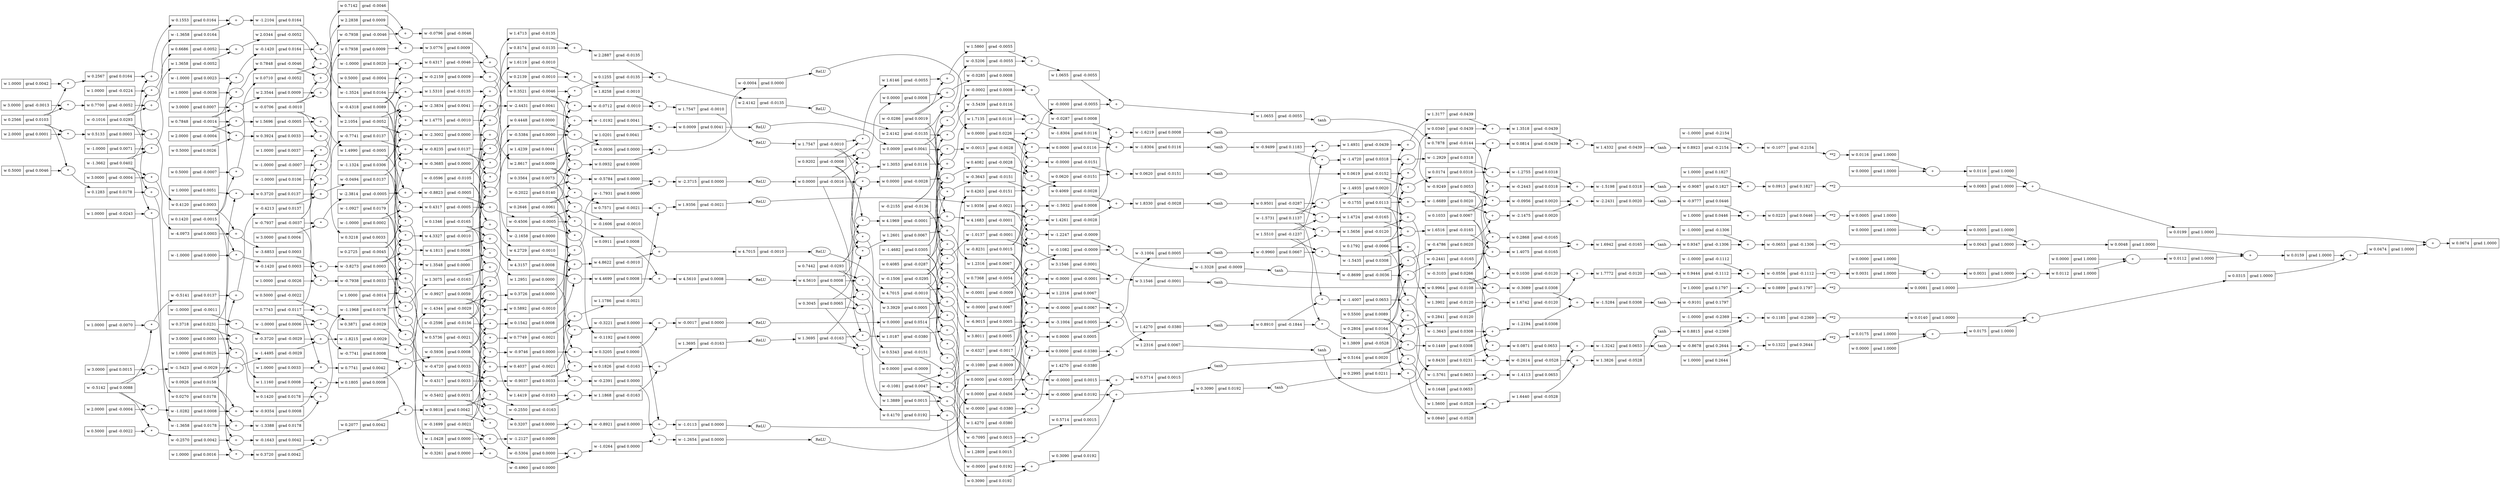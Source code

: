 digraph {
	graph [rankdir=LR]
	2252656607296 [label="{ w -1.0192 | grad 0.0041 }" shape=record]
	"2252656607296+" [label="+"]
	"2252656607296+" -> 2252656607296
	2252656738416 [label="{ w 1.4419 | grad -0.0163 }" shape=record]
	"2252656738416+" [label="+"]
	"2252656738416+" -> 2252656738416
	2252656476320 [label="{ w 0.0081 | grad 1.0000 }" shape=record]
	"2252656476320**2" [label="**2"]
	"2252656476320**2" -> 2252656476320
	2252656607536 [label="{ w 1.0201 | grad 0.0041 }" shape=record]
	"2252656607536*" [label="*"]
	"2252656607536*" -> 2252656607536
	2252653986144 [label="{ w 4.7015 | grad -0.0010 }" shape=record]
	"2252653986144ReLU" [label=ReLU]
	"2252653986144ReLU" -> 2252653986144
	2252656738656 [label="{ w -0.2550 | grad -0.0163 }" shape=record]
	"2252656738656*" [label="*"]
	"2252656738656*" -> 2252656738656
	2252656476560 [label="{ w 0.0112 | grad 1.0000 }" shape=record]
	"2252656476560+" [label="+"]
	"2252656476560+" -> 2252656476560
	2252653986288 [label="{ w -0.7095 | grad 0.0015 }" shape=record]
	"2252653986288*" [label="*"]
	"2252653986288*" -> 2252653986288
	2252656607776 [label="{ w 0.0009 | grad 0.0041 }" shape=record]
	"2252656607776+" [label="+"]
	"2252656607776+" -> 2252656607776
	2252656738896 [label="{ w 1.1868 | grad -0.0163 }" shape=record]
	"2252656738896+" [label="+"]
	"2252656738896+" -> 2252656738896
	2252656476800 [label="{ w 1.0000 | grad 0.0446 }" shape=record]
	2252656607872 [label="{ w 0.0009 | grad 0.0041 }" shape=record]
	"2252656607872ReLU" [label=ReLU]
	"2252656607872ReLU" -> 2252656607872
	2252656476896 [label="{ w 0.0223 | grad 0.0446 }" shape=record]
	"2252656476896+" [label="+"]
	"2252656476896+" -> 2252656476896
	2252656739136 [label="{ w 0.1826 | grad -0.0163 }" shape=record]
	"2252656739136*" [label="*"]
	"2252656739136*" -> 2252656739136
	2252653986720 [label="{ w 0.0000 | grad -0.0005 }" shape=record]
	"2252653986720ReLU" [label=ReLU]
	"2252653986720ReLU" -> 2252653986720
	2252653986768 [label="{ w 0.5714 | grad 0.0015 }" shape=record]
	"2252653986768+" [label="+"]
	"2252653986768+" -> 2252653986768
	2252656477136 [label="{ w 0.0005 | grad 1.0000 }" shape=record]
	"2252656477136**2" [label="**2"]
	"2252656477136**2" -> 2252656477136
	2252656608208 [label="{ w 0.5736 | grad -0.0021 }" shape=record]
	"2252656608208*" [label="*"]
	"2252656608208*" -> 2252656608208
	2252656739376 [label="{ w 1.3695 | grad -0.0163 }" shape=record]
	"2252656739376+" [label="+"]
	"2252656739376+" -> 2252656739376
	2252656739472 [label="{ w 1.3695 | grad -0.0163 }" shape=record]
	"2252656739472ReLU" [label=ReLU]
	"2252656739472ReLU" -> 2252656739472
	2252656477376 [label="{ w 0.0000 | grad 1.0000 }" shape=record]
	2252656608448 [label="{ w 0.4037 | grad -0.0021 }" shape=record]
	"2252656608448+" [label="+"]
	"2252656608448+" -> 2252656608448
	2252653987104 [label="{ w 4.7015 | grad -0.0010 }" shape=record]
	"2252653987104+" [label="+"]
	"2252653987104+" -> 2252653987104
	2252656477472 [label="{ w 0.0005 | grad 1.0000 }" shape=record]
	"2252656477472+" [label="+"]
	"2252656477472+" -> 2252656477472
	2252653987200 [label="{ w 4.3327 | grad -0.0010 }" shape=record]
	"2252653987200*" [label="*"]
	"2252653987200*" -> 2252653987200
	2252656608688 [label="{ w 0.7749 | grad -0.0021 }" shape=record]
	"2252656608688*" [label="*"]
	"2252656608688*" -> 2252656608688
	2252656739808 [label="{ w 1.3548 | grad 0.0000 }" shape=record]
	"2252656739808*" [label="*"]
	"2252656739808*" -> 2252656739808
	2252653987344 [label="{ w -1.5435 | grad 0.0308 }" shape=record]
	"2252653987344*" [label="*"]
	"2252653987344*" -> 2252653987344
	2252656477712 [label="{ w -1.0000 | grad -0.1306 }" shape=record]
	2252656477808 [label="{ w -0.0653 | grad -0.1306 }" shape=record]
	"2252656477808+" [label="+"]
	"2252656477808+" -> 2252656477808
	2252653987488 [label="{ w 1.4990 | grad -0.0005 }" shape=record]
	"2252653987488+" [label="+"]
	"2252653987488+" -> 2252653987488
	2252656608928 [label="{ w 1.1786 | grad -0.0021 }" shape=record]
	"2252656608928+" [label="+"]
	"2252656608928+" -> 2252656608928
	2252656740048 [label="{ w 1.2951 | grad 0.0000 }" shape=record]
	"2252656740048+" [label="+"]
	"2252656740048+" -> 2252656740048
	2252653987680 [label="{ w -0.0000 | grad 0.0015 }" shape=record]
	"2252653987680*" [label="*"]
	"2252653987680*" -> 2252653987680
	2252656478048 [label="{ w 0.0043 | grad 1.0000 }" shape=record]
	"2252656478048**2" [label="**2"]
	"2252656478048**2" -> 2252656478048
	2252656609168 [label="{ w 0.7571 | grad -0.0021 }" shape=record]
	"2252656609168*" [label="*"]
	"2252656609168*" -> 2252656609168
	2252656740288 [label="{ w -0.9746 | grad 0.0000 }" shape=record]
	"2252656740288*" [label="*"]
	"2252656740288*" -> 2252656740288
	2252653987920 [label="{ w 1.3889 | grad 0.0015 }" shape=record]
	"2252653987920*" [label="*"]
	"2252653987920*" -> 2252653987920
	2252656478288 [label="{ w 0.0048 | grad 1.0000 }" shape=record]
	"2252656478288+" [label="+"]
	"2252656478288+" -> 2252656478288
	2252653987968 [label="{ w 3.3929 | grad 0.0005 }" shape=record]
	"2252653987968*" [label="*"]
	"2252653987968*" -> 2252653987968
	2252656609408 [label="{ w 1.9356 | grad -0.0021 }" shape=record]
	"2252656609408+" [label="+"]
	"2252656609408+" -> 2252656609408
	2252656740528 [label="{ w 0.3205 | grad 0.0000 }" shape=record]
	"2252656740528+" [label="+"]
	"2252656740528+" -> 2252656740528
	2252656609504 [label="{ w 1.9356 | grad -0.0021 }" shape=record]
	"2252656609504ReLU" [label=ReLU]
	"2252656609504ReLU" -> 2252656609504
	2252653988160 [label="{ w 4.1813 | grad 0.0008 }" shape=record]
	"2252653988160*" [label="*"]
	"2252653988160*" -> 2252653988160
	2252656478528 [label="{ w 1.0000 | grad 0.2644 }" shape=record]
	2252656740768 [label="{ w -0.3221 | grad 0.0000 }" shape=record]
	"2252656740768*" [label="*"]
	"2252656740768*" -> 2252656740768
	2252656478624 [label="{ w 0.1322 | grad 0.2644 }" shape=record]
	"2252656478624+" [label="+"]
	"2252656478624+" -> 2252656478624
	2252653988304 [label="{ w -0.8921 | grad 0.0000 }" shape=record]
	"2252653988304+" [label="+"]
	"2252653988304+" -> 2252653988304
	2252653988352 [label="{ w -1.0000 | grad 0.0002 }" shape=record]
	2252653988400 [label="{ w -1.0113 | grad 0.0000 }" shape=record]
	"2252653988400+" [label="+"]
	"2252653988400+" -> 2252653988400
	2252656609840 [label="{ w 0.0000 | grad -0.0028 }" shape=record]
	"2252656609840*" [label="*"]
	"2252656609840*" -> 2252656609840
	2252656741008 [label="{ w -0.0017 | grad 0.0000 }" shape=record]
	"2252656741008+" [label="+"]
	"2252656741008+" -> 2252656741008
	2252656478864 [label="{ w 0.0175 | grad 1.0000 }" shape=record]
	"2252656478864**2" [label="**2"]
	"2252656478864**2" -> 2252656478864
	2252652776128 [label="{ w 0.2646 | grad -0.0061 }" shape=record]
	2252656741104 [label="{ w 0.0000 | grad 0.0514 }" shape=record]
	"2252656741104ReLU" [label=ReLU]
	"2252656741104ReLU" -> 2252656741104
	2252656610080 [label="{ w 0.4082 | grad -0.0028 }" shape=record]
	"2252656610080+" [label="+"]
	"2252656610080+" -> 2252656610080
	2252656479104 [label="{ w 0.0000 | grad 1.0000 }" shape=record]
	2252653988832 [label="{ w 0.9444 | grad -0.1112 }" shape=record]
	"2252653988832tanh" [label=tanh]
	"2252653988832tanh" -> 2252653988832
	2252656479200 [label="{ w 0.0175 | grad 1.0000 }" shape=record]
	"2252656479200+" [label="+"]
	"2252656479200+" -> 2252656479200
	2252656610320 [label="{ w -0.0013 | grad -0.0028 }" shape=record]
	"2252656610320*" [label="*"]
	"2252656610320*" -> 2252656610320
	2252656741440 [label="{ w -0.3261 | grad 0.0000 }" shape=record]
	"2252656741440*" [label="*"]
	"2252656741440*" -> 2252656741440
	2252652776656 [label="{ w 0.2725 | grad -0.0045 }" shape=record]
	2252656479440 [label="{ w -1.0000 | grad -0.2369 }" shape=record]
	2252656610560 [label="{ w 0.4069 | grad -0.0028 }" shape=record]
	"2252656610560+" [label="+"]
	"2252656610560+" -> 2252656610560
	2252653989168 [label="{ w 4.2729 | grad -0.0010 }" shape=record]
	"2252653989168+" [label="+"]
	"2252653989168+" -> 2252653989168
	2252656479536 [label="{ w -0.1185 | grad -0.2369 }" shape=record]
	"2252656479536+" [label="+"]
	"2252656479536+" -> 2252656479536
	2252656741680 [label="{ w -0.4960 | grad 0.0000 }" shape=record]
	"2252656741680+" [label="+"]
	"2252656741680+" -> 2252656741680
	2252656610800 [label="{ w 1.4261 | grad -0.0028 }" shape=record]
	"2252656610800*" [label="*"]
	"2252656610800*" -> 2252656610800
	2252656479776 [label="{ w 0.0140 | grad 1.0000 }" shape=record]
	"2252656479776**2" [label="**2"]
	"2252656479776**2" -> 2252656479776
	2252656741920 [label="{ w -0.5304 | grad 0.0000 }" shape=record]
	"2252656741920*" [label="*"]
	"2252656741920*" -> 2252656741920
	2252653989456 [label="{ w 0.9964 | grad -0.0108 }" shape=record]
	"2252653989456tanh" [label=tanh]
	"2252653989456tanh" -> 2252653989456
	2252656611040 [label="{ w 1.8330 | grad -0.0028 }" shape=record]
	"2252656611040+" [label="+"]
	"2252656611040+" -> 2252656611040
	2252656480016 [label="{ w 0.0315 | grad 1.0000 }" shape=record]
	"2252656480016+" [label="+"]
	"2252656480016+" -> 2252656480016
	2252656742160 [label="{ w -1.0264 | grad 0.0000 }" shape=record]
	"2252656742160+" [label="+"]
	"2252656742160+" -> 2252656742160
	2252656611184 [label="{ w 0.9501 | grad -0.0287 }" shape=record]
	"2252656611184tanh" [label=tanh]
	"2252656611184tanh" -> 2252656611184
	2252656480256 [label="{ w -1.0000 | grad -0.2154 }" shape=record]
	2252656742400 [label="{ w -0.2391 | grad 0.0000 }" shape=record]
	"2252656742400*" [label="*"]
	"2252656742400*" -> 2252656742400
	2252656480352 [label="{ w -0.1077 | grad -0.2154 }" shape=record]
	"2252656480352+" [label="+"]
	"2252656480352+" -> 2252656480352
	2252656611520 [label="{ w 0.0000 | grad -0.0009 }" shape=record]
	"2252656611520*" [label="*"]
	"2252656611520*" -> 2252656611520
	2252656742640 [label="{ w -1.2654 | grad 0.0000 }" shape=record]
	"2252656742640+" [label="+"]
	"2252656742640+" -> 2252656742640
	2252653990176 [label="{ w -1.0137 | grad -0.0001 }" shape=record]
	"2252653990176*" [label="*"]
	"2252653990176*" -> 2252653990176
	2252656480592 [label="{ w 0.0116 | grad 1.0000 }" shape=record]
	"2252656480592**2" [label="**2"]
	"2252656480592**2" -> 2252656480592
	2252656742736 [label="{ w 0.0000 | grad -0.0456 }" shape=record]
	"2252656742736ReLU" [label=ReLU]
	"2252656742736ReLU" -> 2252656742736
	2252656611760 [label="{ w -0.1080 | grad -0.0009 }" shape=record]
	"2252656611760+" [label="+"]
	"2252656611760+" -> 2252656611760
	2252656480832 [label="{ w 0.0000 | grad 1.0000 }" shape=record]
	2252653990464 [label="{ w 4.1683 | grad -0.0001 }" shape=record]
	"2252653990464+" [label="+"]
	"2252653990464+" -> 2252653990464
	2252656480928 [label="{ w 0.0116 | grad 1.0000 }" shape=record]
	"2252656480928+" [label="+"]
	"2252656480928+" -> 2252656480928
	2252656612000 [label="{ w -0.0001 | grad -0.0009 }" shape=record]
	"2252656612000*" [label="*"]
	"2252656612000*" -> 2252656612000
	2252656743072 [label="{ w 1.0187 | grad -0.0380 }" shape=record]
	"2252656743072*" [label="*"]
	"2252656743072*" -> 2252656743072
	2252653990656 [label="{ w -0.8823 | grad -0.0005 }" shape=record]
	"2252653990656+" [label="+"]
	"2252653990656+" -> 2252653990656
	2252653990704 [label="{ w -0.9960 | grad 0.0667 }" shape=record]
	"2252653990704tanh" [label=tanh]
	"2252653990704tanh" -> 2252653990704
	2252656481168 [label="{ w 1.0000 | grad 0.1827 }" shape=record]
	2252656612240 [label="{ w -0.1082 | grad -0.0009 }" shape=record]
	"2252656612240+" [label="+"]
	"2252656612240+" -> 2252656612240
	2252656743312 [label="{ w 1.4270 | grad -0.0380 }" shape=record]
	"2252656743312+" [label="+"]
	"2252656743312+" -> 2252656743312
	2252652778480 [label="{ w 0.3564 | grad 0.0073 }" shape=record]
	2252656481264 [label="{ w 0.0913 | grad 0.1827 }" shape=record]
	"2252656481264+" [label="+"]
	"2252656481264+" -> 2252656481264
	2252656612480 [label="{ w -1.2247 | grad -0.0009 }" shape=record]
	"2252656612480*" [label="*"]
	"2252656612480*" -> 2252656612480
	2252656743552 [label="{ w -0.0000 | grad -0.0380 }" shape=record]
	"2252656743552*" [label="*"]
	"2252656743552*" -> 2252656743552
	2252656481504 [label="{ w 0.0083 | grad 1.0000 }" shape=record]
	"2252656481504**2" [label="**2"]
	"2252656481504**2" -> 2252656481504
	2252656612720 [label="{ w -1.3328 | grad -0.0009 }" shape=record]
	"2252656612720+" [label="+"]
	"2252656612720+" -> 2252656612720
	2252656743792 [label="{ w 1.4270 | grad -0.0380 }" shape=record]
	"2252656743792+" [label="+"]
	"2252656743792+" -> 2252656743792
	2252656481744 [label="{ w 0.0199 | grad 1.0000 }" shape=record]
	"2252656481744+" [label="+"]
	"2252656481744+" -> 2252656481744
	2252656612864 [label="{ w -0.8699 | grad -0.0036 }" shape=record]
	"2252656612864tanh" [label=tanh]
	"2252656612864tanh" -> 2252656612864
	2252656481840 [label="{ w 0.0000 | grad 1.0000 }" shape=record]
	2252656744032 [label="{ w 0.0000 | grad -0.0380 }" shape=record]
	"2252656744032*" [label="*"]
	"2252656744032*" -> 2252656744032
	2252656481936 [label="{ w 0.0112 | grad 1.0000 }" shape=record]
	"2252656481936+" [label="+"]
	"2252656481936+" -> 2252656481936
	2252653991664 [label="{ w 3.8011 | grad 0.0005 }" shape=record]
	"2252653991664+" [label="+"]
	"2252653991664+" -> 2252653991664
	2252656613200 [label="{ w 0.0000 | grad 0.0008 }" shape=record]
	"2252656613200*" [label="*"]
	"2252656613200*" -> 2252656613200
	2252656744272 [label="{ w 1.4270 | grad -0.0380 }" shape=record]
	"2252656744272+" [label="+"]
	"2252656744272+" -> 2252656744272
	2252656482176 [label="{ w 0.0159 | grad 1.0000 }" shape=record]
	"2252656482176+" [label="+"]
	"2252656482176+" -> 2252656482176
	2252656744416 [label="{ w 0.8910 | grad -0.1844 }" shape=record]
	"2252656744416tanh" [label=tanh]
	"2252656744416tanh" -> 2252656744416
	2252656613440 [label="{ w -0.0285 | grad 0.0008 }" shape=record]
	"2252656613440+" [label="+"]
	"2252656613440+" -> 2252656613440
	2252656482416 [label="{ w 0.0474 | grad 1.0000 }" shape=record]
	"2252656482416+" [label="+"]
	"2252656482416+" -> 2252656482416
	2252653992096 [label="{ w 0.1449 | grad 0.0308 }" shape=record]
	"2252653992096*" [label="*"]
	"2252653992096*" -> 2252653992096
	2252653992144 [label="{ w 3.0000 | grad 0.0004 }" shape=record]
	2252656613680 [label="{ w -0.0002 | grad 0.0008 }" shape=record]
	"2252656613680*" [label="*"]
	"2252656613680*" -> 2252656613680
	2252656744752 [label="{ w 0.4170 | grad 0.0192 }" shape=record]
	"2252656744752*" [label="*"]
	"2252656744752*" -> 2252656744752
	2252656482656 [label="{ w 0.0674 | grad 1.0000 }" shape=record]
	"2252656482656+" [label="+"]
	"2252656482656+" -> 2252656482656
	2252653992336 [label="{ w -1.0428 | grad 0.0000 }" shape=record]
	"2252653992336*" [label="*"]
	"2252653992336*" -> 2252653992336
	2252653992384 [label="{ w 1.6742 | grad -0.0120 }" shape=record]
	"2252653992384+" [label="+"]
	"2252653992384+" -> 2252653992384
	2252656613920 [label="{ w -0.0287 | grad 0.0008 }" shape=record]
	"2252656613920+" [label="+"]
	"2252656613920+" -> 2252656613920
	2252656744992 [label="{ w 0.3090 | grad 0.0192 }" shape=record]
	"2252656744992+" [label="+"]
	"2252656744992+" -> 2252656744992
	2252652780112 [label="{ w -1.1324 | grad 0.0306 }" shape=record]
	2252653992576 [label="{ w 3.0000 | grad -0.0013 }" shape=record]
	2252656614160 [label="{ w -1.5932 | grad 0.0008 }" shape=record]
	"2252656614160*" [label="*"]
	"2252656614160*" -> 2252656614160
	2252656745232 [label="{ w -0.0000 | grad 0.0192 }" shape=record]
	"2252656745232*" [label="*"]
	"2252656745232*" -> 2252656745232
	2252653992912 [label="{ w 0.2841 | grad -0.0120 }" shape=record]
	"2252653992912*" [label="*"]
	"2252653992912*" -> 2252653992912
	2252656614400 [label="{ w -1.6219 | grad 0.0008 }" shape=record]
	"2252656614400+" [label="+"]
	"2252656614400+" -> 2252656614400
	2252656745472 [label="{ w 0.3090 | grad 0.0192 }" shape=record]
	"2252656745472+" [label="+"]
	"2252656745472+" -> 2252656745472
	2252653993056 [label="{ w 3.1546 | grad -0.0001 }" shape=record]
	"2252653993056+" [label="+"]
	"2252653993056+" -> 2252653993056
	2252656614544 [label="{ w -0.9249 | grad 0.0053 }" shape=record]
	"2252656614544tanh" [label=tanh]
	"2252656614544tanh" -> 2252656614544
	2252653993200 [label="{ w -3.1004 | grad 0.0005 }" shape=record]
	"2252653993200+" [label="+"]
	"2252653993200+" -> 2252653993200
	2252656745712 [label="{ w -0.0000 | grad 0.0192 }" shape=record]
	"2252656745712*" [label="*"]
	"2252656745712*" -> 2252656745712
	2252652780880 [label="{ w 0.1346 | grad -0.0165 }" shape=record]
	2252653993344 [label="{ w 4.5610 | grad 0.0008 }" shape=record]
	"2252653993344ReLU" [label=ReLU]
	"2252653993344ReLU" -> 2252653993344
	2252656614880 [label="{ w -1.4935 | grad 0.0020 }" shape=record]
	"2252656614880*" [label="*"]
	"2252656614880*" -> 2252656614880
	2252656745952 [label="{ w 0.3090 | grad 0.0192 }" shape=record]
	"2252656745952+" [label="+"]
	"2252656745952+" -> 2252656745952
	2252653993584 [label="{ w 0.0000 | grad 0.0005 }" shape=record]
	"2252653993584*" [label="*"]
	"2252653993584*" -> 2252653993584
	2252656746096 [label="{ w 0.2995 | grad 0.0211 }" shape=record]
	"2252656746096tanh" [label=tanh]
	"2252656746096tanh" -> 2252656746096
	2252656615120 [label="{ w -1.6689 | grad 0.0020 }" shape=record]
	"2252656615120+" [label="+"]
	"2252656615120+" -> 2252656615120
	2252656615360 [label="{ w -0.4786 | grad 0.0020 }" shape=record]
	"2252656615360*" [label="*"]
	"2252656615360*" -> 2252656615360
	2252656746432 [label="{ w 1.2601 | grad 0.0067 }" shape=record]
	"2252656746432*" [label="*"]
	"2252656746432*" -> 2252656746432
	2252656615600 [label="{ w -2.1475 | grad 0.0020 }" shape=record]
	"2252656615600+" [label="+"]
	"2252656615600+" -> 2252656615600
	2252656746672 [label="{ w 1.2316 | grad 0.0067 }" shape=record]
	"2252656746672+" [label="+"]
	"2252656746672+" -> 2252656746672
	2252653994208 [label="{ w 0.5714 | grad 0.0015 }" shape=record]
	"2252653994208+" [label="+"]
	"2252653994208+" -> 2252653994208
	2252653994400 [label="{ w -1.3643 | grad 0.0308 }" shape=record]
	"2252653994400+" [label="+"]
	"2252653994400+" -> 2252653994400
	2252656615840 [label="{ w -0.0956 | grad 0.0020 }" shape=record]
	"2252656615840*" [label="*"]
	"2252656615840*" -> 2252656615840
	2252656746912 [label="{ w -0.0000 | grad 0.0067 }" shape=record]
	"2252656746912*" [label="*"]
	"2252656746912*" -> 2252656746912
	2252653994544 [label="{ w 1.7772 | grad -0.0120 }" shape=record]
	"2252653994544+" [label="+"]
	"2252653994544+" -> 2252653994544
	2252656616080 [label="{ w -2.2431 | grad 0.0020 }" shape=record]
	"2252656616080+" [label="+"]
	"2252656616080+" -> 2252656616080
	2252656747152 [label="{ w 1.2316 | grad 0.0067 }" shape=record]
	"2252656747152+" [label="+"]
	"2252656747152+" -> 2252656747152
	2252653994736 [label="{ w 4.3157 | grad 0.0008 }" shape=record]
	"2252653994736+" [label="+"]
	"2252653994736+" -> 2252653994736
	2252653994784 [label="{ w 4.4699 | grad 0.0008 }" shape=record]
	"2252653994784+" [label="+"]
	"2252653994784+" -> 2252653994784
	2252656616224 [label="{ w -0.9777 | grad 0.0446 }" shape=record]
	"2252656616224tanh" [label=tanh]
	"2252656616224tanh" -> 2252656616224
	2252656747392 [label="{ w -0.0000 | grad 0.0067 }" shape=record]
	"2252656747392*" [label="*"]
	"2252656747392*" -> 2252656747392
	2252652782512 [label="{ w -0.9927 | grad 0.0059 }" shape=record]
	2252656583648 [label="{ w 0.6686 | grad -0.0052 }" shape=record]
	"2252656583648+" [label="+"]
	"2252656583648+" -> 2252656583648
	2252656616560 [label="{ w 1.4724 | grad -0.0165 }" shape=record]
	"2252656616560*" [label="*"]
	"2252656616560*" -> 2252656616560
	2252656747632 [label="{ w 1.2316 | grad 0.0067 }" shape=record]
	"2252656747632+" [label="+"]
	"2252656747632+" -> 2252656747632
	2252656583888 [label="{ w -1.0000 | grad 0.0071 }" shape=record]
	2252656747776 [label="{ w 0.8430 | grad 0.0231 }" shape=record]
	"2252656747776tanh" [label=tanh]
	"2252656747776tanh" -> 2252656747776
	2252656583984 [label="{ w 1.3658 | grad -0.0052 }" shape=record]
	"2252656583984*" [label="*"]
	"2252656583984*" -> 2252656583984
	2252656616800 [label="{ w 1.6516 | grad -0.0165 }" shape=record]
	"2252656616800+" [label="+"]
	"2252656616800+" -> 2252656616800
	2252653995504 [label="{ w 1.3902 | grad -0.0120 }" shape=record]
	"2252653995504+" [label="+"]
	"2252653995504+" -> 2252653995504
	2252656584224 [label="{ w 2.0344 | grad -0.0052 }" shape=record]
	"2252656584224+" [label="+"]
	"2252656584224+" -> 2252656584224
	2252653995600 [label="{ w 4.1969 | grad -0.0001 }" shape=record]
	"2252653995600*" [label="*"]
	"2252653995600*" -> 2252653995600
	2252656617040 [label="{ w -0.2441 | grad -0.0165 }" shape=record]
	"2252656617040*" [label="*"]
	"2252656617040*" -> 2252656617040
	2252656748112 [label="{ w -1.4007 | grad 0.0653 }" shape=record]
	"2252656748112*" [label="*"]
	"2252656748112*" -> 2252656748112
	2252656584464 [label="{ w 0.5000 | grad -0.0007 }" shape=record]
	2252656617280 [label="{ w 1.4075 | grad -0.0165 }" shape=record]
	"2252656617280+" [label="+"]
	"2252656617280+" -> 2252656617280
	2252656748352 [label="{ w -1.5761 | grad 0.0653 }" shape=record]
	"2252656748352+" [label="+"]
	"2252656748352+" -> 2252656748352
	2252653995888 [label="{ w 1.5656 | grad -0.0120 }" shape=record]
	"2252653995888*" [label="*"]
	"2252653995888*" -> 2252653995888
	2252656584560 [label="{ w 0.0710 | grad -0.0052 }" shape=record]
	"2252656584560*" [label="*"]
	"2252656584560*" -> 2252656584560
	2252656617520 [label="{ w 0.2868 | grad -0.0165 }" shape=record]
	"2252656617520*" [label="*"]
	"2252656617520*" -> 2252656617520
	2252656748592 [label="{ w 0.1648 | grad 0.0653 }" shape=record]
	"2252656748592*" [label="*"]
	"2252656748592*" -> 2252656748592
	2252656584800 [label="{ w 2.1054 | grad -0.0052 }" shape=record]
	"2252656584800+" [label="+"]
	"2252656584800+" -> 2252656584800
	2252653996176 [label="{ w -2.3814 | grad -0.0005 }" shape=record]
	"2252653996176*" [label="*"]
	"2252653996176*" -> 2252653996176
	2252656617760 [label="{ w 1.6942 | grad -0.0165 }" shape=record]
	"2252656617760+" [label="+"]
	"2252656617760+" -> 2252656617760
	2252656748832 [label="{ w -1.4113 | grad 0.0653 }" shape=record]
	"2252656748832+" [label="+"]
	"2252656748832+" -> 2252656748832
	2252656585040 [label="{ w 3.0000 | grad 0.0015 }" shape=record]
	2252656585136 [label="{ w -1.5423 | grad -0.0029 }" shape=record]
	"2252656585136*" [label="*"]
	"2252656585136*" -> 2252656585136
	2252656617904 [label="{ w 0.9347 | grad -0.1306 }" shape=record]
	"2252656617904tanh" [label=tanh]
	"2252656617904tanh" -> 2252656617904
	2252656749072 [label="{ w 0.0871 | grad 0.0653 }" shape=record]
	"2252656749072*" [label="*"]
	"2252656749072*" -> 2252656749072
	2252652784192 [label="{ w -0.5402 | grad 0.0031 }" shape=record]
	2252656585376 [label="{ w -1.4495 | grad -0.0029 }" shape=record]
	"2252656585376+" [label="+"]
	"2252656585376+" -> 2252656585376
	2252656618240 [label="{ w 0.5000 | grad 0.0046 }" shape=record]
	2252656749312 [label="{ w -1.3242 | grad 0.0653 }" shape=record]
	"2252656749312+" [label="+"]
	"2252656749312+" -> 2252656749312
	2252656618336 [label="{ w 0.1283 | grad 0.0178 }" shape=record]
	"2252656618336*" [label="*"]
	"2252656618336*" -> 2252656618336
	2252656585616 [label="{ w -1.0000 | grad -0.0011 }" shape=record]
	2252656749456 [label="{ w -0.8678 | grad 0.2644 }" shape=record]
	"2252656749456tanh" [label=tanh]
	"2252656749456tanh" -> 2252656749456
	2252656585712 [label="{ w -0.3720 | grad -0.0029 }" shape=record]
	"2252656585712*" [label="*"]
	"2252656585712*" -> 2252656585712
	2252653997040 [label="{ w 0.7700 | grad -0.0052 }" shape=record]
	"2252653997040*" [label="*"]
	"2252653997040*" -> 2252653997040
	2252656618576 [label="{ w 0.0270 | grad 0.0178 }" shape=record]
	"2252656618576+" [label="+"]
	"2252656618576+" -> 2252656618576
	2252653997280 [label="{ w 0.5892 | grad -0.0010 }" shape=record]
	"2252653997280*" [label="*"]
	"2252653997280*" -> 2252653997280
	2252656585952 [label="{ w -1.8215 | grad -0.0029 }" shape=record]
	"2252656585952+" [label="+"]
	"2252656585952+" -> 2252656585952
	2252656749792 [label="{ w 1.3809 | grad -0.0528 }" shape=record]
	"2252656749792*" [label="*"]
	"2252656749792*" -> 2252656749792
	2252656618816 [label="{ w 1.0000 | grad -0.0243 }" shape=record]
	2252656618912 [label="{ w -1.3658 | grad 0.0178 }" shape=record]
	"2252656618912*" [label="*"]
	"2252656618912*" -> 2252656618912
	2252656586192 [label="{ w 0.5000 | grad -0.0022 }" shape=record]
	2252656750032 [label="{ w 1.5600 | grad -0.0528 }" shape=record]
	"2252656750032+" [label="+"]
	"2252656750032+" -> 2252656750032
	2252656586288 [label="{ w 0.3871 | grad -0.0029 }" shape=record]
	"2252656586288*" [label="*"]
	"2252656586288*" -> 2252656586288
	2252656619152 [label="{ w -1.3388 | grad 0.0178 }" shape=record]
	"2252656619152+" [label="+"]
	"2252656619152+" -> 2252656619152
	2252653997760 [label="{ w 0.4317 | grad -0.0005 }" shape=record]
	"2252653997760*" [label="*"]
	"2252653997760*" -> 2252653997760
	2252656750272 [label="{ w 0.0840 | grad -0.0528 }" shape=record]
	"2252656750272*" [label="*"]
	"2252656750272*" -> 2252656750272
	2252653997856 [label="{ w 0.1542 | grad 0.0008 }" shape=record]
	"2252653997856*" [label="*"]
	"2252653997856*" -> 2252653997856
	2252656586528 [label="{ w -1.4344 | grad -0.0029 }" shape=record]
	"2252656586528+" [label="+"]
	"2252656586528+" -> 2252656586528
	2252656619392 [label="{ w 1.0000 | grad 0.0025 }" shape=record]
	2252653998000 [label="{ w -1.2194 | grad 0.0308 }" shape=record]
	"2252653998000+" [label="+"]
	"2252653998000+" -> 2252653998000
	2252656750512 [label="{ w 1.6440 | grad -0.0528 }" shape=record]
	"2252656750512+" [label="+"]
	"2252656750512+" -> 2252656750512
	2252656619488 [label="{ w 0.1420 | grad 0.0178 }" shape=record]
	"2252656619488*" [label="*"]
	"2252656619488*" -> 2252656619488
	2252653998096 [label="{ w -0.9101 | grad 0.1797 }" shape=record]
	"2252653998096tanh" [label=tanh]
	"2252653998096tanh" -> 2252653998096
	2252656586768 [label="{ w 3.0000 | grad 0.0007 }" shape=record]
	2252656586864 [label="{ w 2.3544 | grad 0.0009 }" shape=record]
	"2252656586864*" [label="*"]
	"2252656586864*" -> 2252656586864
	2252656750752 [label="{ w -0.2614 | grad -0.0528 }" shape=record]
	"2252656750752*" [label="*"]
	"2252656750752*" -> 2252656750752
	2252656619728 [label="{ w -1.1968 | grad 0.0178 }" shape=record]
	"2252656619728+" [label="+"]
	"2252656619728+" -> 2252656619728
	2252653998336 [label="{ w 0.5164 | grad 0.0020 }" shape=record]
	"2252653998336tanh" [label=tanh]
	"2252653998336tanh" -> 2252653998336
	2252653998432 [label="{ w -6.9015 | grad 0.0005 }" shape=record]
	"2252653998432*" [label="*"]
	"2252653998432*" -> 2252653998432
	2252656587104 [label="{ w 2.2838 | grad 0.0009 }" shape=record]
	"2252656587104+" [label="+"]
	"2252656587104+" -> 2252656587104
	2252656750992 [label="{ w 1.3826 | grad -0.0528 }" shape=record]
	"2252656750992+" [label="+"]
	"2252656750992+" -> 2252656750992
	2252656619968 [label="{ w 0.5000 | grad -0.0022 }" shape=record]
	2252653998624 [label="{ w -1.5284 | grad 0.0308 }" shape=record]
	"2252653998624+" [label="+"]
	"2252653998624+" -> 2252653998624
	2252656751136 [label="{ w 0.8815 | grad -0.2369 }" shape=record]
	"2252656751136tanh" [label=tanh]
	"2252656751136tanh" -> 2252656751136
	2252656620064 [label="{ w -0.2570 | grad 0.0042 }" shape=record]
	"2252656620064*" [label="*"]
	"2252656620064*" -> 2252656620064
	2252653998672 [label="{ w -0.1192 | grad 0.0000 }" shape=record]
	"2252653998672*" [label="*"]
	"2252653998672*" -> 2252653998672
	2252656587344 [label="{ w -1.0000 | grad -0.0007 }" shape=record]
	2252656587440 [label="{ w 0.7938 | grad 0.0009 }" shape=record]
	"2252656587440*" [label="*"]
	"2252656587440*" -> 2252656587440
	2252656620304 [label="{ w -0.1643 | grad 0.0042 }" shape=record]
	"2252656620304+" [label="+"]
	"2252656620304+" -> 2252656620304
	2252656751472 [label="{ w 1.0000 | grad 0.0042 }" shape=record]
	2252656587680 [label="{ w 3.0776 | grad 0.0009 }" shape=record]
	"2252656587680+" [label="+"]
	"2252656587680+" -> 2252656587680
	2252656751568 [label="{ w 0.2567 | grad 0.0164 }" shape=record]
	"2252656751568*" [label="*"]
	"2252656751568*" -> 2252656751568
	2252656620544 [label="{ w 1.0000 | grad 0.0016 }" shape=record]
	2252653999152 [label="{ w 0.0911 | grad 0.0008 }" shape=record]
	"2252653999152*" [label="*"]
	"2252653999152*" -> 2252653999152
	2252653999200 [label="{ w -0.0000 | grad -0.0001 }" shape=record]
	"2252653999200*" [label="*"]
	"2252653999200*" -> 2252653999200
	2252656620640 [label="{ w 0.3720 | grad 0.0042 }" shape=record]
	"2252656620640*" [label="*"]
	"2252656620640*" -> 2252656620640
	2252656587920 [label="{ w 0.5000 | grad -0.0004 }" shape=record]
	2252656751808 [label="{ w 0.1553 | grad 0.0164 }" shape=record]
	"2252656751808+" [label="+"]
	"2252656751808+" -> 2252656751808
	2252656588016 [label="{ w -0.2159 | grad 0.0009 }" shape=record]
	"2252656588016*" [label="*"]
	"2252656588016*" -> 2252656588016
	2252656620880 [label="{ w 0.2077 | grad 0.0042 }" shape=record]
	"2252656620880+" [label="+"]
	"2252656620880+" -> 2252656620880
	2252656752048 [label="{ w 1.0000 | grad -0.0224 }" shape=record]
	2252656588256 [label="{ w 2.8617 | grad 0.0009 }" shape=record]
	"2252656588256+" [label="+"]
	"2252656588256+" -> 2252656588256
	2252656752144 [label="{ w -1.3658 | grad 0.0164 }" shape=record]
	"2252656752144*" [label="*"]
	"2252656752144*" -> 2252656752144
	2252656621120 [label="{ w 1.0000 | grad 0.0033 }" shape=record]
	2252653999776 [label="{ w -1.2127 | grad 0.0000 }" shape=record]
	"2252653999776+" [label="+"]
	"2252653999776+" -> 2252653999776
	2252656621216 [label="{ w 0.7741 | grad 0.0042 }" shape=record]
	"2252656621216*" [label="*"]
	"2252656621216*" -> 2252656621216
	2252656588496 [label="{ w -2.3002 | grad 0.0000 }" shape=record]
	"2252656588496*" [label="*"]
	"2252656588496*" -> 2252656588496
	2252656752384 [label="{ w -1.2104 | grad 0.0164 }" shape=record]
	"2252656752384+" [label="+"]
	"2252656752384+" -> 2252656752384
	2252652787504 [label="{ w -0.1699 | grad -0.0021 }" shape=record]
	2252656621456 [label="{ w 0.9818 | grad 0.0042 }" shape=record]
	"2252656621456+" [label="+"]
	"2252656621456+" -> 2252656621456
	2252656588736 [label="{ w -2.1658 | grad 0.0000 }" shape=record]
	"2252656588736+" [label="+"]
	"2252656588736+" -> 2252656588736
	2252656752624 [label="{ w -1.0000 | grad 0.0023 }" shape=record]
	2252654000160 [label="{ w -0.4506 | grad -0.0005 }" shape=record]
	"2252654000160+" [label="+"]
	"2252654000160+" -> 2252654000160
	2252656752720 [label="{ w -0.1420 | grad 0.0164 }" shape=record]
	"2252656752720*" [label="*"]
	"2252656752720*" -> 2252656752720
	2252654000208 [label="{ w 3.1546 | grad -0.0001 }" shape=record]
	"2252654000208+" [label="+"]
	"2252654000208+" -> 2252654000208
	2252656621696 [label="{ w 0.5000 | grad 0.0026 }" shape=record]
	2252656588976 [label="{ w 0.3726 | grad 0.0000 }" shape=record]
	"2252656588976*" [label="*"]
	"2252656588976*" -> 2252656588976
	2252654000352 [label="{ w -3.1004 | grad 0.0005 }" shape=record]
	"2252654000352+" [label="+"]
	"2252654000352+" -> 2252654000352
	2252656621792 [label="{ w 0.3924 | grad 0.0033 }" shape=record]
	"2252656621792*" [label="*"]
	"2252656621792*" -> 2252656621792
	2252654000400 [label="{ w 4.8622 | grad -0.0010 }" shape=record]
	"2252654000400+" [label="+"]
	"2252654000400+" -> 2252654000400
	2252656752960 [label="{ w -1.3524 | grad 0.0164 }" shape=record]
	"2252656752960+" [label="+"]
	"2252656752960+" -> 2252656752960
	2252656589216 [label="{ w -1.7931 | grad 0.0000 }" shape=record]
	"2252656589216+" [label="+"]
	"2252656589216+" -> 2252656589216
	2252656622032 [label="{ w 0.3218 | grad 0.0033 }" shape=record]
	"2252656622032+" [label="+"]
	"2252656622032+" -> 2252656622032
	2252656753200 [label="{ w 1.0000 | grad -0.0070 }" shape=record]
	2252656753296 [label="{ w -0.5141 | grad 0.0137 }" shape=record]
	"2252656753296*" [label="*"]
	"2252656753296*" -> 2252656753296
	2252656589456 [label="{ w -0.5784 | grad 0.0000 }" shape=record]
	"2252656589456*" [label="*"]
	"2252656589456*" -> 2252656589456
	2252656622272 [label="{ w 1.0000 | grad -0.0026 }" shape=record]
	2252656622368 [label="{ w -0.7938 | grad 0.0033 }" shape=record]
	"2252656622368*" [label="*"]
	"2252656622368*" -> 2252656622368
	2252656753536 [label="{ w -0.4213 | grad 0.0137 }" shape=record]
	"2252656753536+" [label="+"]
	"2252656753536+" -> 2252656753536
	2252654001024 [label="{ w 1.2809 | grad 0.0015 }" shape=record]
	"2252654001024+" [label="+"]
	"2252654001024+" -> 2252654001024
	2252656589696 [label="{ w -2.3715 | grad 0.0000 }" shape=record]
	"2252656589696+" [label="+"]
	"2252656589696+" -> 2252656589696
	2252654001120 [label="{ w 0.3207 | grad 0.0000 }" shape=record]
	"2252654001120*" [label="*"]
	"2252654001120*" -> 2252654001120
	2252656589792 [label="{ w 0.0000 | grad -0.0016 }" shape=record]
	"2252656589792ReLU" [label=ReLU]
	"2252656589792ReLU" -> 2252656589792
	2252656622608 [label="{ w -0.4720 | grad 0.0033 }" shape=record]
	"2252656622608+" [label="+"]
	"2252656622608+" -> 2252656622608
	2252656753776 [label="{ w 1.0000 | grad 0.0051 }" shape=record]
	2252654001264 [label="{ w -0.3089 | grad 0.0308 }" shape=record]
	"2252654001264*" [label="*"]
	"2252654001264*" -> 2252654001264
	2252656753872 [label="{ w 0.3720 | grad 0.0137 }" shape=record]
	"2252656753872*" [label="*"]
	"2252656753872*" -> 2252656753872
	2252656622848 [label="{ w 1.0000 | grad -0.0014 }" shape=record]
	2252656590128 [label="{ w -2.3834 | grad 0.0041 }" shape=record]
	"2252656590128*" [label="*"]
	"2252656590128*" -> 2252656590128
	2252656622944 [label="{ w -0.4317 | grad 0.0033 }" shape=record]
	"2252656622944*" [label="*"]
	"2252656622944*" -> 2252656622944
	2252656754112 [label="{ w -0.0494 | grad 0.0137 }" shape=record]
	"2252656754112+" [label="+"]
	"2252656754112+" -> 2252656754112
	2252654001600 [label="{ w 0.1030 | grad -0.0120 }" shape=record]
	"2252654001600*" [label="*"]
	"2252654001600*" -> 2252654001600
	2252654001696 [label="{ w 4.5610 | grad 0.0008 }" shape=record]
	"2252654001696+" [label="+"]
	"2252654001696+" -> 2252654001696
	2252656590368 [label="{ w -2.4431 | grad 0.0041 }" shape=record]
	"2252656590368+" [label="+"]
	"2252656590368+" -> 2252656590368
	2252656623184 [label="{ w -0.9037 | grad 0.0033 }" shape=record]
	"2252656623184+" [label="+"]
	"2252656623184+" -> 2252656623184
	2252652789376 [label="{ w -0.2022 | grad 0.0140 }" shape=record]
	2252656754352 [label="{ w -1.0000 | grad 0.0106 }" shape=record]
	2252656754448 [label="{ w -0.7741 | grad 0.0137 }" shape=record]
	"2252656754448*" [label="*"]
	"2252656754448*" -> 2252656754448
	2252656590608 [label="{ w 1.4239 | grad 0.0041 }" shape=record]
	"2252656590608*" [label="*"]
	"2252656590608*" -> 2252656590608
	2252656623424 [label="{ w 1.3075 | grad -0.0163 }" shape=record]
	"2252656623424*" [label="*"]
	"2252656623424*" -> 2252656623424
	2252652789616 [label="{ w -0.0596 | grad -0.0105 }" shape=record]
	2252656820288 [label="{ w -0.8235 | grad 0.0137 }" shape=record]
	"2252656820288+" [label="+"]
	"2252656820288+" -> 2252656820288
	2252653150368 [label="{ w -0.1016 | grad 0.0293 }" shape=record]
	2252653543584 [label="{ w 0.7442 | grad -0.0293 }" shape=record]
	2252653150464 [label="{ w 0.1420 | grad -0.0015 }" shape=record]
	2252656820528 [label="{ w 1.0000 | grad -0.0036 }" shape=record]
	2252653543728 [label="{ w -1.4682 | grad 0.0305 }" shape=record]
	2252653150560 [label="{ w -1.3662 | grad 0.0402 }" shape=record]
	2252656820624 [label="{ w 0.7848 | grad -0.0046 }" shape=record]
	"2252656820624*" [label="*"]
	"2252656820624*" -> 2252656820624
	2252653543824 [label="{ w 0.7368 | grad -0.0054 }" shape=record]
	2252653543920 [label="{ w 0.4085 | grad -0.0287 }" shape=record]
	2252656820864 [label="{ w 0.7142 | grad -0.0046 }" shape=record]
	"2252656820864+" [label="+"]
	"2252656820864+" -> 2252656820864
	2252653544064 [label="{ w 0.3045 | grad 0.0065 }" shape=record]
	2252653544208 [label="{ w -0.1506 | grad -0.0295 }" shape=record]
	2252656821104 [label="{ w 1.0000 | grad 0.0037 }" shape=record]
	2252653544304 [label="{ w -0.6327 | grad -0.0017 }" shape=record]
	2252656821200 [label="{ w -0.7938 | grad -0.0046 }" shape=record]
	"2252656821200*" [label="*"]
	"2252656821200*" -> 2252656821200
	2252653544400 [label="{ w -0.1081 | grad 0.0047 }" shape=record]
	2252653151280 [label="{ w -0.0706 | grad -0.0010 }" shape=record]
	2252653544544 [label="{ w 0.9202 | grad -0.0008 }" shape=record]
	2252656821440 [label="{ w -0.0796 | grad -0.0046 }" shape=record]
	"2252656821440+" [label="+"]
	"2252656821440+" -> 2252656821440
	2252653544688 [label="{ w -0.2155 | grad -0.0136 }" shape=record]
	2252653544784 [label="{ w -0.8231 | grad 0.0015 }" shape=record]
	2252656821680 [label="{ w -1.0000 | grad 0.0020 }" shape=record]
	2252653544880 [label="{ w -0.0286 | grad 0.0019 }" shape=record]
	2252656821776 [label="{ w 0.4317 | grad -0.0046 }" shape=record]
	"2252656821776*" [label="*"]
	"2252656821776*" -> 2252656821776
	2252653545120 [label="{ w -1.5731 | grad 0.1137 }" shape=record]
	2252656822016 [label="{ w 0.3521 | grad -0.0046 }" shape=record]
	"2252656822016+" [label="+"]
	"2252656822016+" -> 2252656822016
	2252653152000 [label="{ w 0.2566 | grad 0.0103 }" shape=record]
	2252653545264 [label="{ w 0.5500 | grad 0.0089 }" shape=record]
	2252653545360 [label="{ w 0.1033 | grad 0.0067 }" shape=record]
	2252656822256 [label="{ w 1.4775 | grad -0.0010 }" shape=record]
	"2252656822256*" [label="*"]
	"2252656822256*" -> 2252656822256
	2252653545456 [label="{ w -0.1755 | grad 0.0113 }" shape=record]
	2252653152336 [label="{ w 0.7743 | grad -0.0117 }" shape=record]
	2252653545600 [label="{ w 1.5510 | grad -0.1237 }" shape=record]
	2252653152432 [label="{ w 0.3718 | grad 0.0231 }" shape=record]
	2252656822496 [label="{ w 1.6119 | grad -0.0010 }" shape=record]
	"2252656822496+" [label="+"]
	"2252656822496+" -> 2252656822496
	2252653545744 [label="{ w 0.2804 | grad 0.0164 }" shape=record]
	2252653545840 [label="{ w -0.3103 | grad 0.0266 }" shape=record]
	2252656822736 [label="{ w 0.2139 | grad -0.0010 }" shape=record]
	"2252656822736*" [label="*"]
	"2252656822736*" -> 2252656822736
	2252653545936 [label="{ w 0.1792 | grad -0.0066 }" shape=record]
	2252656822976 [label="{ w 1.8258 | grad -0.0010 }" shape=record]
	"2252656822976+" [label="+"]
	"2252656822976+" -> 2252656822976
	2252656823216 [label="{ w -0.0712 | grad -0.0010 }" shape=record]
	"2252656823216*" [label="*"]
	"2252656823216*" -> 2252656823216
	2252656823456 [label="{ w 1.7547 | grad -0.0010 }" shape=record]
	"2252656823456+" [label="+"]
	"2252656823456+" -> 2252656823456
	2252656823552 [label="{ w 1.7547 | grad -0.0010 }" shape=record]
	"2252656823552ReLU" [label=ReLU]
	"2252656823552ReLU" -> 2252656823552
	2252653547040 [label="{ w -4.0973 | grad 0.0003 }" shape=record]
	"2252653547040*" [label="*"]
	"2252653547040*" -> 2252653547040
	2252656823888 [label="{ w 1.5310 | grad -0.0135 }" shape=record]
	"2252656823888*" [label="*"]
	"2252656823888*" -> 2252656823888
	2252653153968 [label="{ w -0.5142 | grad 0.0088 }" shape=record]
	2252656824128 [label="{ w 1.4713 | grad -0.0135 }" shape=record]
	"2252656824128+" [label="+"]
	"2252656824128+" -> 2252656824128
	2252656824368 [label="{ w 0.8174 | grad -0.0135 }" shape=record]
	"2252656824368*" [label="*"]
	"2252656824368*" -> 2252656824368
	2252656824608 [label="{ w 2.2887 | grad -0.0135 }" shape=record]
	"2252656824608+" [label="+"]
	"2252656824608+" -> 2252656824608
	2252653547808 [label="{ w -3.8273 | grad 0.0003 }" shape=record]
	"2252653547808+" [label="+"]
	"2252653547808+" -> 2252653547808
	2252656824848 [label="{ w 0.1255 | grad -0.0135 }" shape=record]
	"2252656824848*" [label="*"]
	"2252656824848*" -> 2252656824848
	2252656825088 [label="{ w 2.4142 | grad -0.0135 }" shape=record]
	"2252656825088+" [label="+"]
	"2252656825088+" -> 2252656825088
	2252653548336 [label="{ w 3.0000 | grad 0.0003 }" shape=record]
	2252656825184 [label="{ w 2.4142 | grad -0.0135 }" shape=record]
	"2252656825184ReLU" [label=ReLU]
	"2252656825184ReLU" -> 2252656825184
	2252653548672 [label="{ w 2.0000 | grad -0.0004 }" shape=record]
	2252656825520 [label="{ w -0.3685 | grad 0.0000 }" shape=record]
	"2252656825520*" [label="*"]
	"2252656825520*" -> 2252656825520
	2252656825760 [label="{ w -0.5384 | grad 0.0000 }" shape=record]
	"2252656825760+" [label="+"]
	"2252656825760+" -> 2252656825760
	2252653549152 [label="{ w -0.7741 | grad 0.0008 }" shape=record]
	"2252653549152*" [label="*"]
	"2252653549152*" -> 2252653549152
	2252656826000 [label="{ w 0.4448 | grad 0.0000 }" shape=record]
	"2252656826000*" [label="*"]
	"2252656826000*" -> 2252656826000
	2252656826240 [label="{ w -0.0936 | grad 0.0000 }" shape=record]
	"2252656826240+" [label="+"]
	"2252656826240+" -> 2252656826240
	2252653549536 [label="{ w 1.1160 | grad 0.0008 }" shape=record]
	"2252653549536*" [label="*"]
	"2252653549536*" -> 2252653549536
	2252653549632 [label="{ w -0.5936 | grad 0.0008 }" shape=record]
	"2252653549632+" [label="+"]
	"2252653549632+" -> 2252653549632
	2252656826480 [label="{ w 0.0932 | grad 0.0000 }" shape=record]
	"2252656826480*" [label="*"]
	"2252656826480*" -> 2252656826480
	2252656826720 [label="{ w -0.0004 | grad 0.0000 }" shape=record]
	"2252656826720+" [label="+"]
	"2252656826720+" -> 2252656826720
	2252653549920 [label="{ w -0.1420 | grad 0.0003 }" shape=record]
	"2252653549920*" [label="*"]
	"2252653549920*" -> 2252653549920
	2252656826816 [label="{ w 0.0000 | grad 0.0226 }" shape=record]
	"2252656826816ReLU" [label=ReLU]
	"2252656826816ReLU" -> 2252656826816
	2252656827152 [label="{ w 1.3053 | grad 0.0116 }" shape=record]
	"2252656827152*" [label="*"]
	"2252656827152*" -> 2252656827152
	2252656827392 [label="{ w 1.7135 | grad 0.0116 }" shape=record]
	"2252656827392+" [label="+"]
	"2252656827392+" -> 2252656827392
	2252653550784 [label="{ w -0.1606 | grad -0.0010 }" shape=record]
	"2252653550784*" [label="*"]
	"2252653550784*" -> 2252653550784
	2252656827632 [label="{ w -3.5439 | grad 0.0116 }" shape=record]
	"2252656827632*" [label="*"]
	"2252656827632*" -> 2252656827632
	2252653157760 [label="{ w 0.0926 | grad 0.0158 }" shape=record]
	2252656827872 [label="{ w -1.8304 | grad 0.0116 }" shape=record]
	"2252656827872+" [label="+"]
	"2252656827872+" -> 2252656827872
	2252653157904 [label="{ w 0.7848 | grad -0.0014 }" shape=record]
	2252656828112 [label="{ w 0.0000 | grad 0.0116 }" shape=record]
	"2252656828112*" [label="*"]
	"2252656828112*" -> 2252656828112
	2252653158144 [label="{ w -0.7937 | grad -0.0037 }" shape=record]
	2252656828352 [label="{ w -1.8304 | grad 0.0116 }" shape=record]
	"2252656828352+" [label="+"]
	"2252656828352+" -> 2252656828352
	2252656828496 [label="{ w -0.9499 | grad 0.1183 }" shape=record]
	"2252656828496tanh" [label=tanh]
	"2252656828496tanh" -> 2252656828496
	2252653551840 [label="{ w 2.0000 | grad -0.0004 }" shape=record]
	2252656828832 [label="{ w 0.5343 | grad -0.0151 }" shape=record]
	"2252656828832*" [label="*"]
	"2252656828832*" -> 2252656828832
	2252656829072 [label="{ w 0.4263 | grad -0.0151 }" shape=record]
	"2252656829072+" [label="+"]
	"2252656829072+" -> 2252656829072
	2252653552320 [label="{ w -1.0000 | grad 0.0006 }" shape=record]
	2252656829312 [label="{ w -0.3643 | grad -0.0151 }" shape=record]
	"2252656829312*" [label="*"]
	"2252656829312*" -> 2252656829312
	2252656829552 [label="{ w 0.0620 | grad -0.0151 }" shape=record]
	"2252656829552+" [label="+"]
	"2252656829552+" -> 2252656829552
	2252653552848 [label="{ w -1.0000 | grad 0.0000 }" shape=record]
	2252656829792 [label="{ w -0.0000 | grad -0.0151 }" shape=record]
	"2252656829792*" [label="*"]
	"2252656829792*" -> 2252656829792
	2252656830032 [label="{ w 0.0620 | grad -0.0151 }" shape=record]
	"2252656830032+" [label="+"]
	"2252656830032+" -> 2252656830032
	2252656830176 [label="{ w 0.0619 | grad -0.0152 }" shape=record]
	"2252656830176tanh" [label=tanh]
	"2252656830176tanh" -> 2252656830176
	2252656830512 [label="{ w 1.6146 | grad -0.0055 }" shape=record]
	"2252656830512*" [label="*"]
	"2252656830512*" -> 2252656830512
	2252653553856 [label="{ w 0.1805 | grad 0.0008 }" shape=record]
	"2252653553856+" [label="+"]
	"2252653553856+" -> 2252653553856
	2252656830752 [label="{ w 1.5860 | grad -0.0055 }" shape=record]
	"2252656830752+" [label="+"]
	"2252656830752+" -> 2252656830752
	2252656830992 [label="{ w -0.5206 | grad -0.0055 }" shape=record]
	"2252656830992*" [label="*"]
	"2252656830992*" -> 2252656830992
	2252653554288 [label="{ w -3.6853 | grad 0.0003 }" shape=record]
	"2252653554288+" [label="+"]
	"2252653554288+" -> 2252653554288
	2252656831232 [label="{ w 1.0655 | grad -0.0055 }" shape=record]
	"2252656831232+" [label="+"]
	"2252656831232+" -> 2252656831232
	2252656831472 [label="{ w -0.0000 | grad -0.0055 }" shape=record]
	"2252656831472*" [label="*"]
	"2252656831472*" -> 2252656831472
	2252656831712 [label="{ w 1.0655 | grad -0.0055 }" shape=record]
	"2252656831712+" [label="+"]
	"2252656831712+" -> 2252656831712
	2252656831856 [label="{ w 0.7878 | grad -0.0144 }" shape=record]
	"2252656831856tanh" [label=tanh]
	"2252656831856tanh" -> 2252656831856
	2252656832192 [label="{ w 1.4931 | grad -0.0439 }" shape=record]
	"2252656832192*" [label="*"]
	"2252656832192*" -> 2252656832192
	2252656832432 [label="{ w 1.3177 | grad -0.0439 }" shape=record]
	"2252656832432+" [label="+"]
	"2252656832432+" -> 2252656832432
	2252656832672 [label="{ w 0.0340 | grad -0.0439 }" shape=record]
	"2252656832672*" [label="*"]
	"2252656832672*" -> 2252656832672
	2252656832912 [label="{ w 1.3518 | grad -0.0439 }" shape=record]
	"2252656832912+" [label="+"]
	"2252656832912+" -> 2252656832912
	2252653556256 [label="{ w 3.0000 | grad -0.0004 }" shape=record]
	2252656833152 [label="{ w 0.0814 | grad -0.0439 }" shape=record]
	"2252656833152*" [label="*"]
	"2252656833152*" -> 2252656833152
	2252653556544 [label="{ w 1.5696 | grad -0.0005 }" shape=record]
	"2252653556544*" [label="*"]
	"2252653556544*" -> 2252653556544
	2252656833392 [label="{ w 1.4332 | grad -0.0439 }" shape=record]
	"2252656833392+" [label="+"]
	"2252656833392+" -> 2252656833392
	2252653556640 [label="{ w -0.9354 | grad 0.0008 }" shape=record]
	"2252653556640+" [label="+"]
	"2252653556640+" -> 2252653556640
	2252656833536 [label="{ w 0.8923 | grad -0.2154 }" shape=record]
	"2252656833536tanh" [label=tanh]
	"2252656833536tanh" -> 2252656833536
	2252656833872 [label="{ w -1.4720 | grad 0.0318 }" shape=record]
	"2252656833872*" [label="*"]
	"2252656833872*" -> 2252656833872
	2252653557216 [label="{ w 0.4120 | grad 0.0003 }" shape=record]
	"2252653557216+" [label="+"]
	"2252653557216+" -> 2252653557216
	2252656834112 [label="{ w -1.2929 | grad 0.0318 }" shape=record]
	"2252656834112+" [label="+"]
	"2252656834112+" -> 2252656834112
	2252656834352 [label="{ w 0.0174 | grad 0.0318 }" shape=record]
	"2252656834352*" [label="*"]
	"2252656834352*" -> 2252656834352
	2252653557552 [label="{ w 0.5133 | grad 0.0003 }" shape=record]
	"2252653557552*" [label="*"]
	"2252653557552*" -> 2252653557552
	2252656834592 [label="{ w -1.2755 | grad 0.0318 }" shape=record]
	"2252656834592+" [label="+"]
	"2252656834592+" -> 2252656834592
	2252656834832 [label="{ w -0.2443 | grad 0.0318 }" shape=record]
	"2252656834832*" [label="*"]
	"2252656834832*" -> 2252656834832
	2252656835072 [label="{ w -1.5198 | grad 0.0318 }" shape=record]
	"2252656835072+" [label="+"]
	"2252656835072+" -> 2252656835072
	2252656835216 [label="{ w -0.9087 | grad 0.1827 }" shape=record]
	"2252656835216tanh" [label=tanh]
	"2252656835216tanh" -> 2252656835216
	2252656835456 [label="{ w -1.0000 | grad -0.1112 }" shape=record]
	2252656835552 [label="{ w -0.0556 | grad -0.1112 }" shape=record]
	"2252656835552+" [label="+"]
	"2252656835552+" -> 2252656835552
	2252656835792 [label="{ w 0.0031 | grad 1.0000 }" shape=record]
	"2252656835792**2" [label="**2"]
	"2252656835792**2" -> 2252656835792
	2252653166016 [label="{ w -0.2596 | grad -0.0156 }" shape=record]
	2252656836032 [label="{ w 0.0000 | grad 1.0000 }" shape=record]
	2252653559232 [label="{ w -1.0282 | grad 0.0008 }" shape=record]
	"2252653559232*" [label="*"]
	"2252653559232*" -> 2252653559232
	2252653166064 [label="{ w -1.0927 | grad 0.0179 }" shape=record]
	2252656836128 [label="{ w 0.0031 | grad 1.0000 }" shape=record]
	"2252656836128+" [label="+"]
	"2252656836128+" -> 2252656836128
	2252653559424 [label="{ w 2.0000 | grad 0.0001 }" shape=record]
	2252656836368 [label="{ w 1.0000 | grad 0.1797 }" shape=record]
	2252653166400 [label="{ w -0.4318 | grad 0.0089 }" shape=record]
	2252656836464 [label="{ w 0.0899 | grad 0.1797 }" shape=record]
	"2252656836464+" [label="+"]
	"2252656836464+" -> 2252656836464
	2252653544208 -> "2252656612000*"
	2252656834112 -> "2252656834592+"
	2252656586192 -> "2252656586288*"
	2252656609504 -> "2252656614160*"
	2252653544208 -> "2252656829312*"
	2252656609408 -> "2252656609504ReLU"
	2252653545264 -> "2252656615360*"
	2252656738656 -> "2252656738896+"
	2252652782512 -> "2252653997280*"
	2252656607872 -> "2252656613680*"
	2252656608448 -> "2252656608928+"
	2252656481264 -> "2252656481504**2"
	2252653545264 -> "2252656832672*"
	2252653158144 -> "2252656587440*"
	2252656748592 -> "2252656748832+"
	2252656833536 -> "2252656480352+"
	2252653166064 -> "2252653988160*"
	2252656744032 -> "2252656744272+"
	2252652778480 -> "2252656740768*"
	2252653544544 -> "2252656746432*"
	2252656738896 -> "2252656739376+"
	2252653993344 -> "2252653995600*"
	2252656583888 -> "2252656583984*"
	2252653545360 -> "2252656615840*"
	2252656619488 -> "2252656619728+"
	2252656588256 -> "2252656609168*"
	2252653545600 -> "2252656749792*"
	2252656744416 -> "2252656748112*"
	2252653986144 -> "2252653986288*"
	2252653543584 -> "2252653987968*"
	2252653986768 -> "2252653994208+"
	2252656834832 -> "2252656835072+"
	2252656752960 -> "2252656823888*"
	2252656740768 -> "2252656741008+"
	2252656830512 -> "2252656830752+"
	2252656831472 -> "2252656831712+"
	2252656610560 -> "2252656611040+"
	2252653986144 -> "2252653998432*"
	2252653544400 -> "2252656744992+"
	2252652787504 -> "2252656825760+"
	2252653987488 -> "2252653990656+"
	2252653152000 -> "2252653557552*"
	2252656831856 -> "2252656834832*"
	2252656622608 -> "2252656623184+"
	2252656479776 -> "2252656480016+"
	2252652789616 -> "2252656740048+"
	2252652780112 -> "2252656590128*"
	2252656586288 -> "2252656586528+"
	2252656830752 -> "2252656831232+"
	2252653544880 -> "2252656613440+"
	2252653157760 -> "2252656753536+"
	2252656480832 -> "2252656480928+"
	2252656611040 -> "2252656611184tanh"
	2252656618240 -> "2252656618336*"
	2252653158144 -> "2252656821200*"
	2252653544880 -> "2252656830752+"
	2252656620304 -> "2252656620880+"
	2252656615840 -> "2252656616080+"
	2252656610320 -> "2252656610560+"
	2252653992576 -> "2252653997040*"
	2252653986720 -> "2252653993584*"
	2252656821776 -> "2252656822016+"
	2252653990464 -> "2252654000208+"
	2252652789376 -> "2252656589456*"
	2252652784192 -> "2252654001120*"
	2252656478528 -> "2252656478624+"
	2252656480016 -> "2252656482416+"
	2252656615120 -> "2252656615600+"
	2252652776656 -> "2252656608208*"
	2252656482416 -> "2252656482656+"
	2252656583984 -> "2252656584224+"
	2252656750992 -> "2252656751136tanh"
	2252652776128 -> "2252653998672*"
	2252656824128 -> "2252656824608+"
	2252652784192 -> "2252656608688*"
	2252656827152 -> "2252656827392+"
	2252656746096 -> "2252656748592*"
	2252656590608 -> "2252656607296+"
	2252656826720 -> "2252656826816ReLU"
	2252656751808 -> "2252656752384+"
	2252653996176 -> "2252653990656+"
	2252656622272 -> "2252656622368*"
	2252652784192 -> "2252656826000*"
	2252653988832 -> "2252656835552+"
	2252652787504 -> "2252653999776+"
	2252653998000 -> "2252653998624+"
	2252656750272 -> "2252656750512+"
	2252653545456 -> "2252656748352+"
	2252653150368 -> "2252653557216+"
	2252653152432 -> "2252656620640*"
	2252656585040 -> "2252656585136*"
	2252656752960 -> "2252656825520*"
	2252653545936 -> "2252656616800+"
	2252653987104 -> "2252653986144ReLU"
	2252653153968 -> "2252656620064*"
	2252653548336 -> "2252653549536*"
	2252653990656 -> "2252654000160+"
	2252656587104 -> "2252656587680+"
	2252653557552 -> "2252653557216+"
	2252656607296 -> "2252656607776+"
	2252653545936 -> "2252656834112+"
	2252656823888 -> "2252656824128+"
	2252656478864 -> "2252656479200+"
	2252656820864 -> "2252656821440+"
	2252656750512 -> "2252656750992+"
	2252656477712 -> "2252656477808+"
	2252656587344 -> "2252656587440*"
	2252656747776 -> "2252656749072*"
	2252656614880 -> "2252656615120+"
	2252652780880 -> "2252656588736+"
	2252653166016 -> "2252656738656*"
	2252653556256 -> "2252653547040*"
	2252656619968 -> "2252656620064*"
	2252656480928 -> "2252656481744+"
	2252653547808 -> "2252653988160*"
	2252656747152 -> "2252656747632+"
	2252653989456 -> "2252654001600*"
	2252656611520 -> "2252656611760+"
	2252656833152 -> "2252656833392+"
	2252656753776 -> "2252656753872*"
	2252653151280 -> "2252656587104+"
	2252656820528 -> "2252656820624*"
	2252653544400 -> "2252654001024+"
	2252652789376 -> "2252656823216*"
	2252656829792 -> "2252656830032+"
	2252656741008 -> "2252656741104ReLU"
	2252656611184 -> "2252656616560*"
	2252653549632 -> "2252653997280*"
	2252656832432 -> "2252656832912+"
	2252656589792 -> "2252656609840*"
	2252656753872 -> "2252656754112+"
	2252656820288 -> "2252656822736*"
	2252656829072 -> "2252656829552+"
	2252653998096 -> "2252656836464+"
	2252656751472 -> "2252656751568*"
	2252656589456 -> "2252656589696+"
	2252653556544 -> "2252653987488+"
	2252653544208 -> "2252656745232*"
	2252656746912 -> "2252656747152+"
	2252653152336 -> "2252656586288*"
	2252656612864 -> "2252656617040*"
	2252656617520 -> "2252656617760+"
	2252653152000 -> "2252656618336*"
	2252656826240 -> "2252656826720+"
	2252653166064 -> "2252656588496*"
	2252656622368 -> "2252656622608+"
	2252653994784 -> "2252654001696+"
	2252653992096 -> "2252653998000+"
	2252656614160 -> "2252656614400+"
	2252653157904 -> "2252656586864*"
	2252653544064 -> "2252656611520*"
	2252652780880 -> "2252656822496+"
	2252656476320 -> "2252656476560+"
	2252653544304 -> "2252656745712*"
	2252656616800 -> "2252656617280+"
	2252656480592 -> "2252656480928+"
	2252656481168 -> "2252656481264+"
	2252653545936 -> "2252653994400+"
	2252653544688 -> "2252656830992*"
	2252653997856 -> "2252653994784+"
	2252653544304 -> "2252653987680*"
	2252656613440 -> "2252656613920+"
	2252653151280 -> "2252656820864+"
	2252653152336 -> "2252656621216*"
	2252653545360 -> "2252656749072*"
	2252653988304 -> "2252653988400+"
	2252656477808 -> "2252656478048**2"
	2252656820624 -> "2252656820864+"
	2252653166064 -> "2252656623424*"
	2252656610080 -> "2252656610560+"
	2252656620064 -> "2252656620304+"
	2252653992384 -> "2252653994544+"
	2252653544784 -> "2252656614160*"
	2252653551840 -> "2252653556544*"
	2252653166400 -> "2252656622944*"
	2252656826000 -> "2252656826240+"
	2252656826816 -> "2252656829792*"
	2252653544784 -> "2252656831472*"
	2252653545840 -> "2252656617520*"
	2252653543584 -> "2252656743072*"
	2252652778480 -> "2252653550784*"
	2252656589696 -> "2252656589792ReLU"
	2252656825184 -> "2252656829312*"
	2252656621120 -> "2252656621216*"
	2252653545840 -> "2252656834832*"
	2252656585136 -> "2252656585376+"
	2252656480352 -> "2252656480592**2"
	2252653151280 -> "2252653987488+"
	2252652776656 -> "2252653992336*"
	2252656748832 -> "2252656749312+"
	2252656820288 -> "2252656824368*"
	2252656613200 -> "2252656613440+"
	2252653545360 -> "2252654001600*"
	2252656751568 -> "2252656751808+"
	2252653166064 -> "2252656822256*"
	2252653544880 -> "2252656746672+"
	2252656745472 -> "2252656745952+"
	2252654000160 -> "2252653999152*"
	2252653157904 -> "2252656820624*"
	2252656742736 -> "2252656744032*"
	2252656609840 -> "2252656610080+"
	2252656619152 -> "2252656619728+"
	2252653545744 -> "2252656834352*"
	2252653544544 -> "2252653995600*"
	2252653166400 -> "2252656821776*"
	2252653545120 -> "2252656614880*"
	2252656614544 -> "2252656617520*"
	2252656741104 -> "2252656743552*"
	2252654001120 -> "2252653988304+"
	2252656828112 -> "2252656828352+"
	2252653545120 -> "2252656832192*"
	2252656752624 -> "2252656752720*"
	2252656822976 -> "2252656823456+"
	2252654000160 -> "2252653550784*"
	2252656740288 -> "2252656740528+"
	2252656481936 -> "2252656482176+"
	2252656745952 -> "2252656746096tanh"
	2252653543920 -> "2252656610080+"
	2252656821440 -> "2252656822016+"
	2252656832912 -> "2252656833392+"
	2252656827392 -> "2252656827872+"
	2252656587920 -> "2252656588016*"
	2252656607536 -> "2252656607776+"
	2252653990704 -> "2252653987344*"
	2252652776656 -> "2252656741440*"
	2252653543920 -> "2252656827392+"
	2252656749792 -> "2252656750032+"
	2252656821680 -> "2252656821776*"
	2252652784192 -> "2252656741920*"
	2252656836464 -> "2252656476320**2"
	2252654000208 -> "2252653993056+"
	2252653553856 -> "2252653549632+"
	2252653998336 -> "2252653992912*"
	2252656745232 -> "2252656745472+"
	2252652780112 -> "2252656739808*"
	2252656823552 -> "2252656828832*"
	2252652787504 -> "2252656608448+"
	2252653152432 -> "2252656753872*"
	2252653994544 -> "2252653988832tanh"
	2252656612480 -> "2252656612720+"
	2252652789376 -> "2252653999152*"
	2252653545936 -> "2252656750032+"
	2252656585952 -> "2252656586528+"
	2252656741440 -> "2252656741680+"
	2252653153968 -> "2252656753296*"
	2252656742400 -> "2252656742640+"
	2252656822736 -> "2252656822976+"
	2252652782512 -> "2252656590608*"
	2252656836032 -> "2252656836128+"
	2252653556640 -> "2252653553856+"
	2252653157760 -> "2252653556640+"
	2252656749312 -> "2252656749456tanh"
	2252656742736 -> "2252656747392*"
	2252656832672 -> "2252656832912+"
	2252656618816 -> "2252656618912*"
	2252656611760 -> "2252656612240+"
	2252653150560 -> "2252653547040*"
	2252656741104 -> "2252656746912*"
	2252656741680 -> "2252656742160+"
	2252653559232 -> "2252653556640+"
	2252656820288 -> "2252656826000*"
	2252653543824 -> "2252656610800*"
	2252656583648 -> "2252656584224+"
	2252653543824 -> "2252656828112*"
	2252653992912 -> "2252653992384+"
	2252656619728 -> "2252656739808*"
	2252653991664 -> "2252654000352+"
	2252656828496 -> "2252656832192*"
	2252653549536 -> "2252653553856+"
	2252656477472 -> "2252656478288+"
	2252653993200 -> "2252653990704tanh"
	2252653993344 -> "2252653987968*"
	2252656824848 -> "2252656825088+"
	2252656588976 -> "2252656589216+"
	2252653543728 -> "2252656610320*"
	2252653152432 -> "2252656585712*"
	2252656835216 -> "2252656481264+"
	2252652776128 -> "2252656742400*"
	2252656621216 -> "2252656621456+"
	2252653153968 -> "2252656585136*"
	2252656830176 -> "2252656832672*"
	2252653543728 -> "2252656827632*"
	2252653150464 -> "2252653549920*"
	2252653543728 -> "2252653998432*"
	2252656743792 -> "2252656744272+"
	2252653544688 -> "2252653990176*"
	2252656742640 -> "2252656742736ReLU"
	2252653999776 -> "2252653988304+"
	2252653545456 -> "2252653995504+"
	2252653152000 -> "2252656751568*"
	2252656749456 -> "2252656478624+"
	2252656584800 -> "2252656588496*"
	2252652782512 -> "2252656824368*"
	2252652780880 -> "2252656738416+"
	2252656608688 -> "2252656608928+"
	2252652789616 -> "2252656590368+"
	2252656609504 -> "2252656612480*"
	2252653544064 -> "2252656744752*"
	2252656480256 -> "2252656480352+"
	2252653998336 -> "2252653992096*"
	2252656481504 -> "2252656481744+"
	2252656618912 -> "2252656619152+"
	2252656607872 -> "2252656612000*"
	2252656834592 -> "2252656835072+"
	2252653552848 -> "2252653549920*"
	2252656739472 -> "2252656746432*"
	2252654001600 -> "2252653994544+"
	2252656752720 -> "2252656752960+"
	2252656739136 -> "2252656739376+"
	2252653152336 -> "2252656754448*"
	2252653986720 -> "2252653987680*"
	2252656608928 -> "2252656609408+"
	2252653544544 -> "2252656613200*"
	2252656753536 -> "2252656754112+"
	2252653150560 -> "2252656618912*"
	2252656588016 -> "2252656588256+"
	2252652778480 -> "2252656824848*"
	2252653544544 -> "2252656830512*"
	2252653544784 -> "2252656747392*"
	2252656738416 -> "2252656738896+"
	2252656477136 -> "2252656477472+"
	2252656621456 -> "2252656738656*"
	2252653545600 -> "2252656833872*"
	2252656831712 -> "2252656831856tanh"
	2252656619728 -> "2252656741440*"
	2252653545600 -> "2252653987344*"
	2252653549152 -> "2252653549632+"
	2252656622032 -> "2252656622608+"
	2252653999200 -> "2252653993056+"
	2252656836128 -> "2252656476560+"
	2252653544400 -> "2252656611760+"
	2252656747632 -> "2252656747776tanh"
	2252653549632 -> "2252653997856*"
	2252653998624 -> "2252653998096tanh"
	2252654001696 -> "2252653993344ReLU"
	2252656830992 -> "2252656831232+"
	2252656831856 -> "2252656833152*"
	2252656585712 -> "2252656585952+"
	2252653544400 -> "2252656829072+"
	2252656744272 -> "2252656744416tanh"
	2252653544784 -> "2252653999200*"
	2252656827632 -> "2252656827872+"
	2252652789616 -> "2252656824128+"
	2252653152000 -> "2252653997040*"
	2252656590128 -> "2252656590368+"
	2252656836368 -> "2252656836464+"
	2252653545120 -> "2252656748112*"
	2252653545264 -> "2252656748592*"
	2252656740528 -> "2252656741008+"
	2252653150464 -> "2252656619488*"
	2252656586768 -> "2252656586864*"
	2252653153968 -> "2252653559232*"
	2252656739376 -> "2252656739472ReLU"
	2252656743552 -> "2252656743792+"
	2252656831232 -> "2252656831712+"
	2252656584800 -> "2252656590128*"
	2252652780112 -> "2252653987200*"
	2252656835072 -> "2252656835216tanh"
	2252653550784 -> "2252653987104+"
	2252656590368 -> "2252656607296+"
	2252653166400 -> "2252656588016*"
	2252653544688 -> "2252656613680*"
	2252656748112 -> "2252656748352+"
	2252653544064 -> "2252653987920*"
	2252656476560 -> "2252656481936+"
	2252656825088 -> "2252656825184ReLU"
	2252653990176 -> "2252654000208+"
	2252653166016 -> "2252656588976*"
	2252653543920 -> "2252656743312+"
	2252656834352 -> "2252656834592+"
	2252656615360 -> "2252656615600+"
	2252653987920 -> "2252654001024+"
	2252654001024 -> "2252653986768+"
	2252653552320 -> "2252653549152*"
	2252653559424 -> "2252653557552*"
	2252653548672 -> "2252653559232*"
	2252656744416 -> "2252656749792*"
	2252656586528 -> "2252656588976*"
	2252656822256 -> "2252656822496+"
	2252652787504 -> "2252656741680+"
	2252654000352 -> "2252653993200+"
	2252656621456 -> "2252656740288*"
	2252656479536 -> "2252656479776**2"
	2252653545456 -> "2252656832432+"
	2252653166016 -> "2252653997856*"
	2252653545120 -> "2252653995888*"
	2252653988352 -> "2252653997760*"
	2252653545744 -> "2252656617040*"
	2252653549920 -> "2252653547808+"
	2252656616224 -> "2252656476896+"
	2252656747392 -> "2252656747632+"
	2252653995504 -> "2252653992384+"
	2252656481840 -> "2252656481936+"
	2252653543824 -> "2252656744032*"
	2252656610800 -> "2252656611040+"
	2252653150368 -> "2252656618576+"
	2252656824368 -> "2252656824608+"
	2252653995888 -> "2252653995504+"
	2252653997280 -> "2252654000400+"
	2252656623184 -> "2252656739136*"
	2252653166016 -> "2252656822736*"
	2252656586864 -> "2252656587104+"
	2252656754448 -> "2252656820288+"
	2252656746672 -> "2252656747152+"
	2252656478048 -> "2252656478288+"
	2252656584464 -> "2252656584560*"
	2252656611184 -> "2252656614880*"
	2252653987200 -> "2252653989168+"
	2252653998432 -> "2252654000352+"
	2252656621792 -> "2252656622032+"
	2252656746096 -> "2252656750272*"
	2252656750752 -> "2252656750992+"
	2252656584560 -> "2252656584800+"
	2252653554288 -> "2252653547808+"
	2252656586528 -> "2252656590608*"
	2252656829552 -> "2252656830032+"
	2252653557216 -> "2252653554288+"
	2252656481744 -> "2252656482656+"
	2252656833392 -> "2252656833536tanh"
	2252653986144 -> "2252653990176*"
	2252653547040 -> "2252653554288+"
	2252656612864 -> "2252656615360*"
	2252656622848 -> "2252656622944*"
	2252656750032 -> "2252656750512+"
	2252654000400 -> "2252653987104+"
	2252656621456 -> "2252656741920*"
	2252656825760 -> "2252656826240+"
	2252656743072 -> "2252656743312+"
	2252653544304 -> "2252656612480*"
	2252656747776 -> "2252656750752*"
	2252656753296 -> "2252656753536+"
	2252653987344 -> "2252653994400+"
	2252653150560 -> "2252656752144*"
	2252656589216 -> "2252656589696+"
	2252656584800 -> "2252656608208*"
	2252656829312 -> "2252656829552+"
	2252653544304 -> "2252656829792*"
	2252656739472 -> "2252656743072*"
	2252653549632 -> "2252654001120*"
	2252656620880 -> "2252656621456+"
	2252652789376 -> "2252656739136*"
	2252653990704 -> "2252653995888*"
	2252653152336 -> "2252653549152*"
	2252653545360 -> "2252656833152*"
	2252656822016 -> "2252656823216*"
	2252656833872 -> "2252656834112+"
	2252653158144 -> "2252656622368*"
	2252656754352 -> "2252656754448*"
	2252656613920 -> "2252656614400+"
	2252656821104 -> "2252656821200*"
	2252653989456 -> "2252654001264*"
	2252653986720 -> "2252653999200*"
	2252656617760 -> "2252656617904tanh"
	2252656623184 -> "2252656740768*"
	2252653987968 -> "2252653991664+"
	2252656479104 -> "2252656479200+"
	2252653993584 -> "2252653993200+"
	2252656589792 -> "2252656611520*"
	2252656826816 -> "2252656828112*"
	2252653543584 -> "2252656609840*"
	2252656619728 -> "2252656623424*"
	2252653158144 -> "2252653996176*"
	2252656607776 -> "2252656607872ReLU"
	2252656746432 -> "2252656746672+"
	2252656825184 -> "2252656827632*"
	2252656618576 -> "2252656619152+"
	2252653543584 -> "2252656827152*"
	2252656826480 -> "2252656826720+"
	2252656617040 -> "2252656617280+"
	2252656740048 -> "2252656740528+"
	2252656752384 -> "2252656752960+"
	2252656585616 -> "2252656585712*"
	2252656830032 -> "2252656830176tanh"
	2252653150464 -> "2252656752720*"
	2252656476800 -> "2252656476896+"
	2252653150560 -> "2252656583984*"
	2252656479200 -> "2252656480016+"
	2252653544208 -> "2252653986288*"
	2252656588256 -> "2252656589456*"
	2252656587680 -> "2252656588256+"
	2252656617280 -> "2252656617760+"
	2252656614544 -> "2252656615840*"
	2252656752048 -> "2252656752144*"
	2252653544688 -> "2252656746912*"
	2252656622944 -> "2252656623184+"
	2252653997760 -> "2252654000160+"
	2252653995600 -> "2252653990464+"
	2252654001264 -> "2252653998624+"
	2252656482176 -> "2252656482416+"
	2252656620544 -> "2252656620640*"
	2252653992144 -> "2252653996176*"
	2252652778480 -> "2252656607536*"
	2252653543824 -> "2252653993584*"
	2252656739808 -> "2252656740048+"
	2252656825520 -> "2252656825760+"
	2252656749072 -> "2252656749312+"
	2252656585376 -> "2252656585952+"
	2252653545600 -> "2252656616560*"
	2252656835456 -> "2252656835552+"
	2252656478288 -> "2252656482176+"
	2252656620640 -> "2252656620880+"
	2252653157904 -> "2252653556544*"
	2252656614400 -> "2252656614544tanh"
	2252656745712 -> "2252656745952+"
	2252656826816 -> "2252656831472*"
	2252652776656 -> "2252656825520*"
	2252653152432 -> "2252653549536*"
	2252653545840 -> "2252656750752*"
	2252653547808 -> "2252653992336*"
	2252656825184 -> "2252656830992*"
	2252656822016 -> "2252656824848*"
	2252656748352 -> "2252656748832+"
	2252656823552 -> "2252656827152*"
	2252653150464 -> "2252656584560*"
	2252652780112 -> "2252656823888*"
	2252653157760 -> "2252656585376+"
	2252656613680 -> "2252656613920+"
	2252656623184 -> "2252656742400*"
	2252656744992 -> "2252656745472+"
	2252653992336 -> "2252653999776+"
	2252653994736 -> "2252653994784+"
	2252653545744 -> "2252656750272*"
	2252656586528 -> "2252656608688*"
	2252656742736 -> "2252656745712*"
	2252653989168 -> "2252654000400+"
	2252653986288 -> "2252653986768+"
	2252653545744 -> "2252653992096*"
	2252656822496 -> "2252656822976+"
	2252656752144 -> "2252656752384+"
	2252656835792 -> "2252656836128+"
	2252656741104 -> "2252656745232*"
	2252653150368 -> "2252656751808+"
	2252653544880 -> "2252653990464+"
	2252653157760 -> "2252656620304+"
	2252654000160 -> "2252653998672*"
	2252656476896 -> "2252656477136**2"
	2252656751136 -> "2252656479536+"
	2252656828832 -> "2252656829072+"
	2252656742160 -> "2252656742640+"
	2252656587440 -> "2252656587680+"
	2252656827872 -> "2252656828352+"
	2252656753200 -> "2252656753296*"
	2252656821200 -> "2252656821440+"
	2252656744752 -> "2252656744992+"
	2252653994400 -> "2252653998000+"
	2252656623424 -> "2252656738416+"
	2252653545840 -> "2252654001264*"
	2252652776128 -> "2252656609168*"
	2252656588496 -> "2252656588736+"
	2252653151280 -> "2252656622032+"
	2252653988160 -> "2252653994736+"
	2252656479440 -> "2252656479536+"
	2252652776128 -> "2252656826480*"
	2252656741920 -> "2252656742160+"
	2252656823552 -> "2252656830512*"
	2252656828352 -> "2252656828496tanh"
	2252656823216 -> "2252656823456+"
	2252656835552 -> "2252656835792**2"
	2252652780880 -> "2252653994736+"
	2252656621696 -> "2252656621792*"
	2252653997040 -> "2252656583648+"
	2252656615600 -> "2252656616080+"
	2252656832192 -> "2252656832432+"
	2252653545456 -> "2252656615120+"
	2252653988400 -> "2252653986720ReLU"
	2252652789616 -> "2252653989168+"
	2252656618336 -> "2252656618576+"
	2252653150368 -> "2252656583648+"
	2252653994208 -> "2252653998336tanh"
	2252656588736 -> "2252656589216+"
	2252656612240 -> "2252656612720+"
	2252656823456 -> "2252656823552ReLU"
	2252656822016 -> "2252656826480*"
	2252656609504 -> "2252656610800*"
	2252656754112 -> "2252656820288+"
	2252653544064 -> "2252656828832*"
	2252656607872 -> "2252656610320*"
	2252656588256 -> "2252656607536*"
	2252656739472 -> "2252656744752*"
	2252656619392 -> "2252656619488*"
	2252653166400 -> "2252653997760*"
	2252656616080 -> "2252656616224tanh"
	2252656477376 -> "2252656477472+"
	2252656612720 -> "2252656612864tanh"
	2252656752960 -> "2252656822256*"
	2252653157904 -> "2252656621792*"
	2252656478624 -> "2252656478864**2"
	2252656584224 -> "2252656584800+"
	2252656828496 -> "2252656833872*"
	2252656589792 -> "2252656613200*"
	2252656616560 -> "2252656616800+"
	2252653547808 -> "2252653987200*"
	2252653543920 -> "2252653991664+"
	2252653543728 -> "2252656743552*"
	2252656612000 -> "2252656612240+"
	2252656743312 -> "2252656743792+"
	2252653993056 -> "2252653989456tanh"
	2252653999152 -> "2252654001696+"
	2252656824608 -> "2252656825088+"
	2252656830176 -> "2252656834352*"
	2252653545264 -> "2252653992912*"
	2252653998672 -> "2252653988400+"
	2252652782512 -> "2252656740288*"
	2252653993344 -> "2252653987920*"
	2252656617904 -> "2252656477808+"
	2252656608208 -> "2252656608448+"
	2252653987680 -> "2252653994208+"
	2252656609168 -> "2252656609408+"
}
